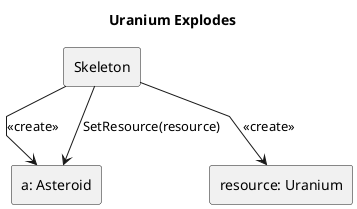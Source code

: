 @startuml Uranium explodes

title Uranium Explodes

skinparam Linetype polyline

rectangle "Skeleton" as c
rectangle "a: Asteroid" as a
rectangle "resource: Uranium" as r



 c --> a : "<<create>>"
 c --> r : <<create>>
 c --> a : SetResource(resource)


@enduml